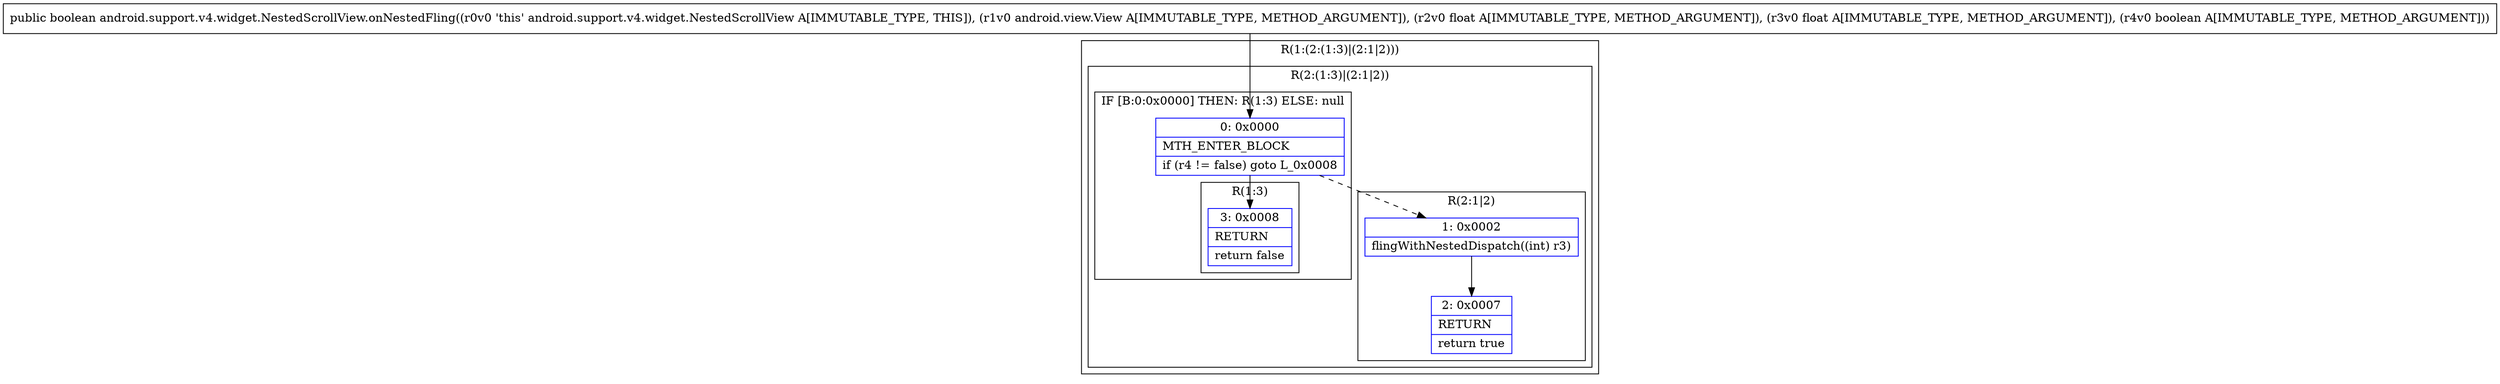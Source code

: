 digraph "CFG forandroid.support.v4.widget.NestedScrollView.onNestedFling(Landroid\/view\/View;FFZ)Z" {
subgraph cluster_Region_1154775647 {
label = "R(1:(2:(1:3)|(2:1|2)))";
node [shape=record,color=blue];
subgraph cluster_Region_1980887820 {
label = "R(2:(1:3)|(2:1|2))";
node [shape=record,color=blue];
subgraph cluster_IfRegion_104855144 {
label = "IF [B:0:0x0000] THEN: R(1:3) ELSE: null";
node [shape=record,color=blue];
Node_0 [shape=record,label="{0\:\ 0x0000|MTH_ENTER_BLOCK\l|if (r4 != false) goto L_0x0008\l}"];
subgraph cluster_Region_1132954204 {
label = "R(1:3)";
node [shape=record,color=blue];
Node_3 [shape=record,label="{3\:\ 0x0008|RETURN\l|return false\l}"];
}
}
subgraph cluster_Region_619056881 {
label = "R(2:1|2)";
node [shape=record,color=blue];
Node_1 [shape=record,label="{1\:\ 0x0002|flingWithNestedDispatch((int) r3)\l}"];
Node_2 [shape=record,label="{2\:\ 0x0007|RETURN\l|return true\l}"];
}
}
}
MethodNode[shape=record,label="{public boolean android.support.v4.widget.NestedScrollView.onNestedFling((r0v0 'this' android.support.v4.widget.NestedScrollView A[IMMUTABLE_TYPE, THIS]), (r1v0 android.view.View A[IMMUTABLE_TYPE, METHOD_ARGUMENT]), (r2v0 float A[IMMUTABLE_TYPE, METHOD_ARGUMENT]), (r3v0 float A[IMMUTABLE_TYPE, METHOD_ARGUMENT]), (r4v0 boolean A[IMMUTABLE_TYPE, METHOD_ARGUMENT])) }"];
MethodNode -> Node_0;
Node_0 -> Node_1[style=dashed];
Node_0 -> Node_3;
Node_1 -> Node_2;
}

